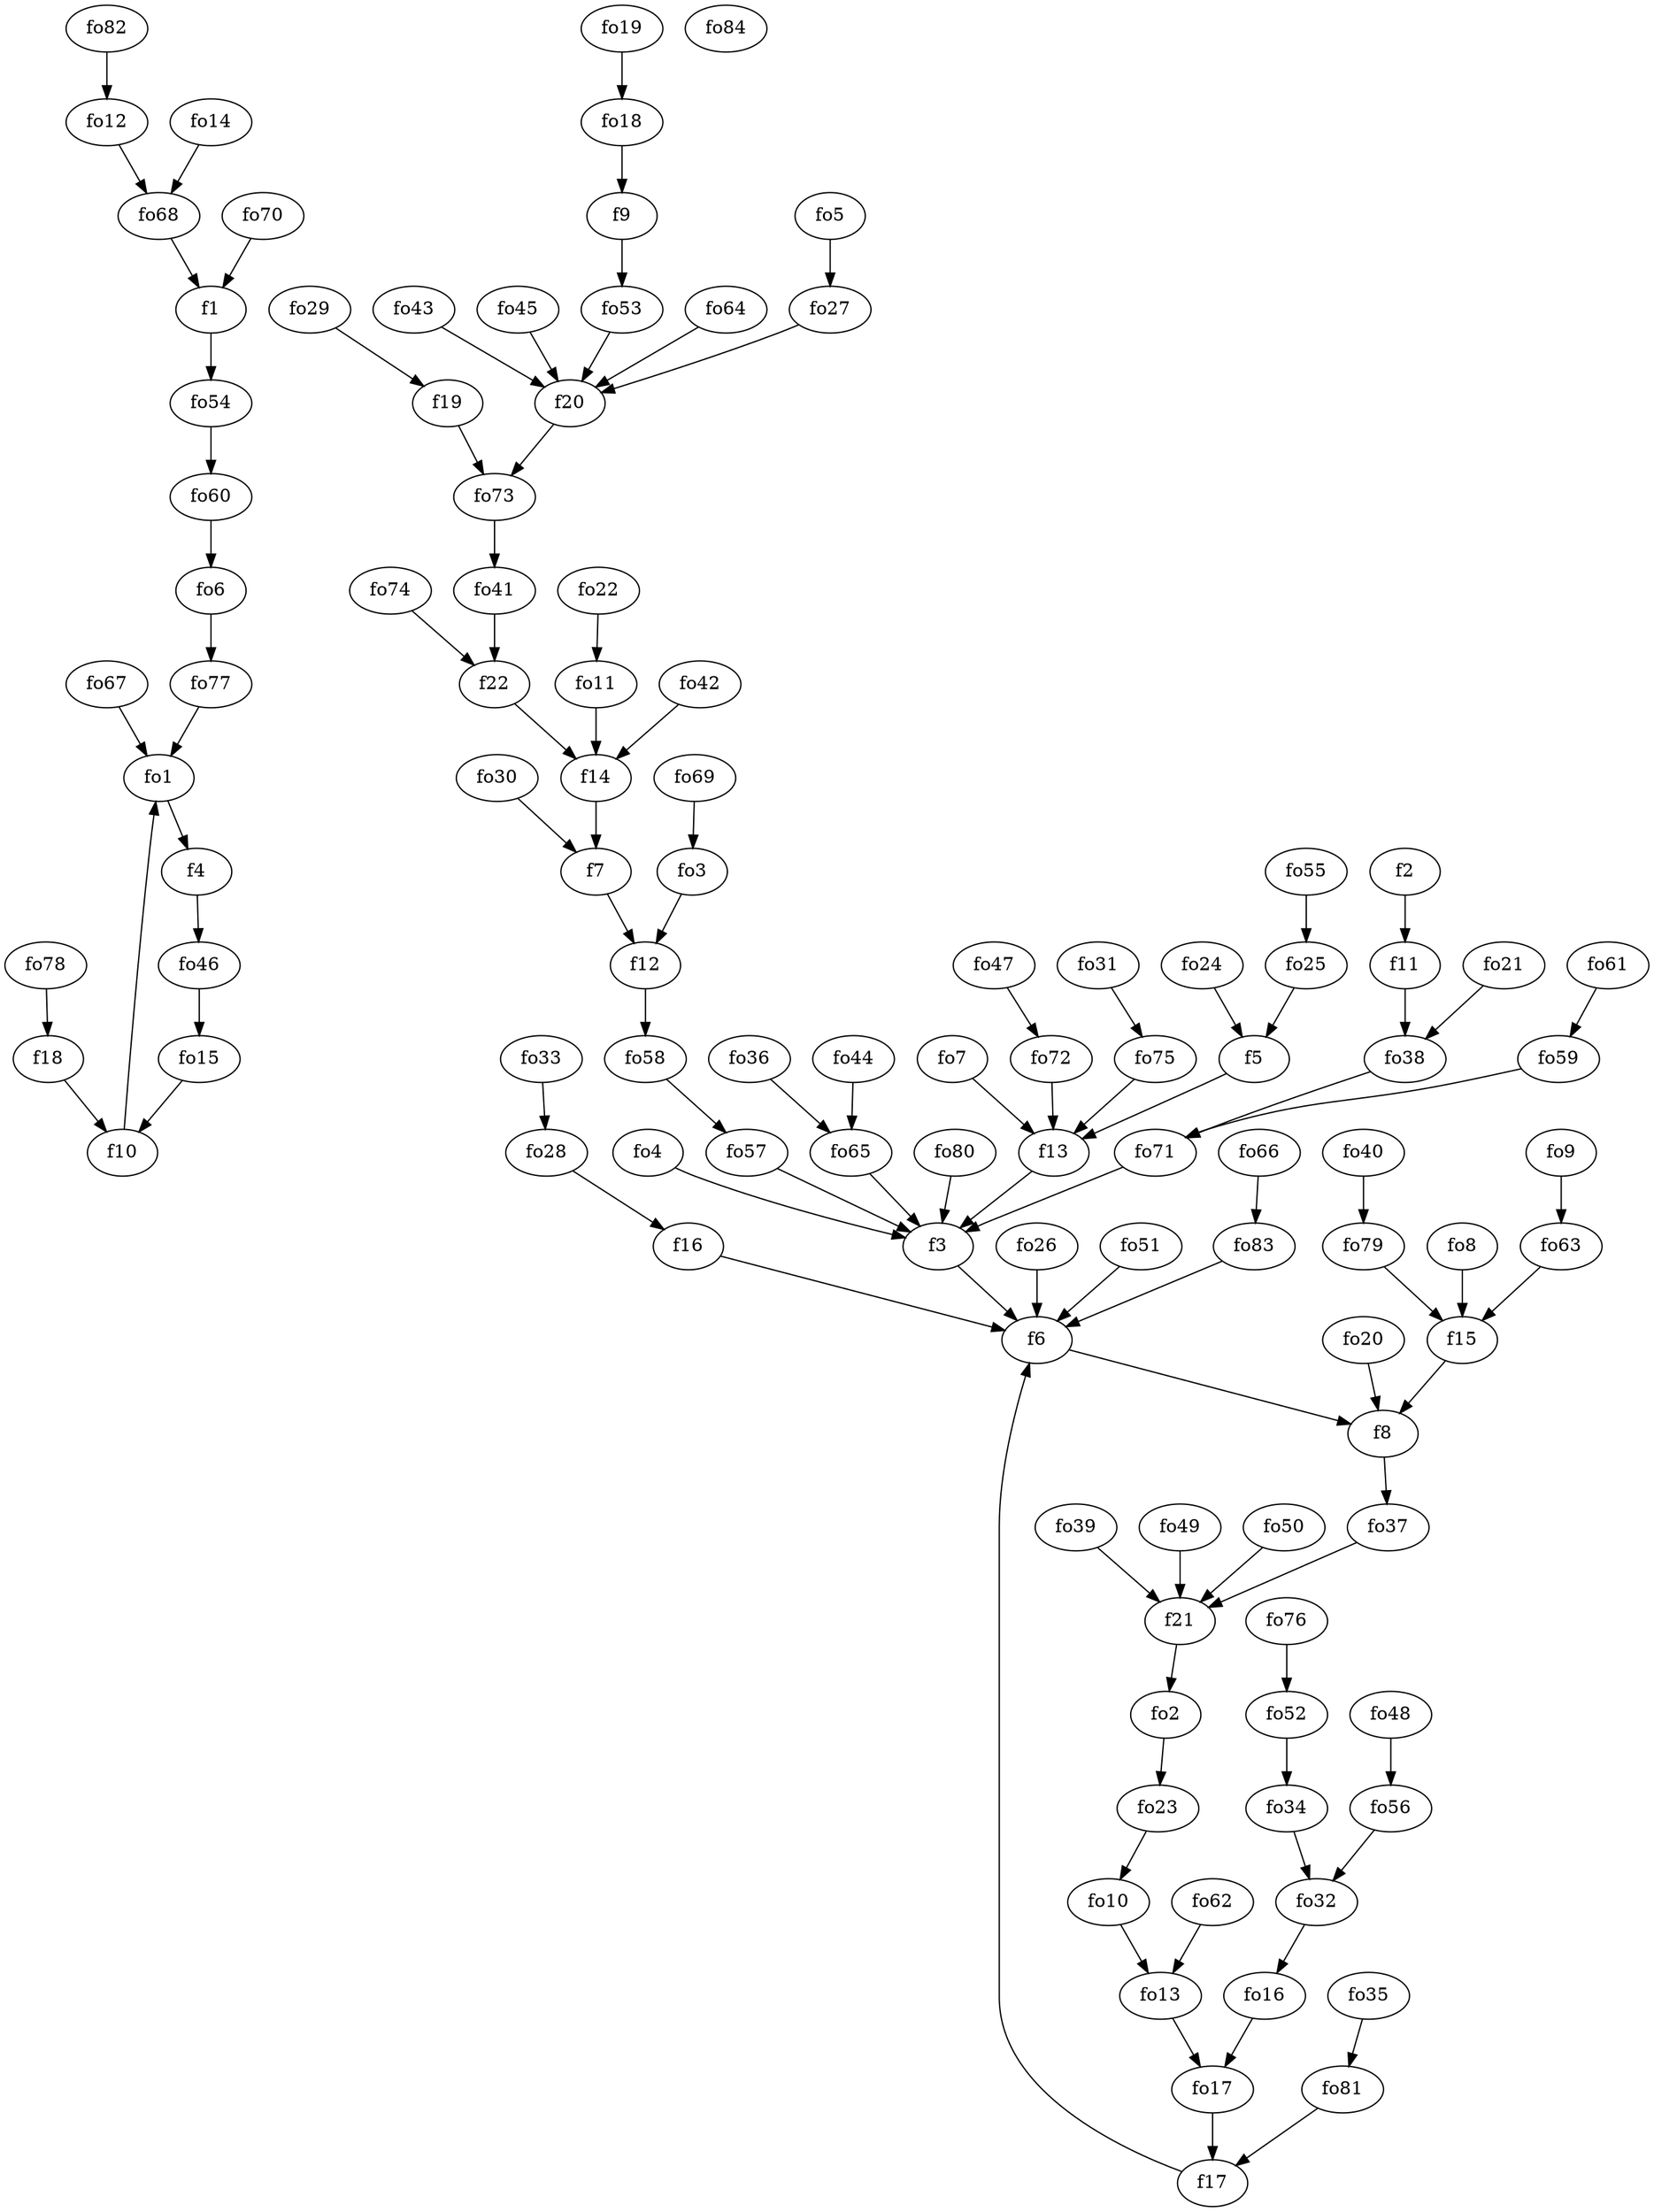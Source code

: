 strict digraph  {
f1;
f2;
f3;
f4;
f5;
f6;
f7;
f8;
f9;
f10;
f11;
f12;
f13;
f14;
f15;
f16;
f17;
f18;
f19;
f20;
f21;
f22;
fo1;
fo2;
fo3;
fo4;
fo5;
fo6;
fo7;
fo8;
fo9;
fo10;
fo11;
fo12;
fo13;
fo14;
fo15;
fo16;
fo17;
fo18;
fo19;
fo20;
fo21;
fo22;
fo23;
fo24;
fo25;
fo26;
fo27;
fo28;
fo29;
fo30;
fo31;
fo32;
fo33;
fo34;
fo35;
fo36;
fo37;
fo38;
fo39;
fo40;
fo41;
fo42;
fo43;
fo44;
fo45;
fo46;
fo47;
fo48;
fo49;
fo50;
fo51;
fo52;
fo53;
fo54;
fo55;
fo56;
fo57;
fo58;
fo59;
fo60;
fo61;
fo62;
fo63;
fo64;
fo65;
fo66;
fo67;
fo68;
fo69;
fo70;
fo71;
fo72;
fo73;
fo74;
fo75;
fo76;
fo77;
fo78;
fo79;
fo80;
fo81;
fo82;
fo83;
fo84;
f1 -> fo54  [weight=2];
f2 -> f11  [weight=2];
f3 -> f6  [weight=2];
f4 -> fo46  [weight=2];
f5 -> f13  [weight=2];
f6 -> f8  [weight=2];
f7 -> f12  [weight=2];
f8 -> fo37  [weight=2];
f9 -> fo53  [weight=2];
f10 -> fo1  [weight=2];
f11 -> fo38  [weight=2];
f12 -> fo58  [weight=2];
f13 -> f3  [weight=2];
f14 -> f7  [weight=2];
f15 -> f8  [weight=2];
f16 -> f6  [weight=2];
f17 -> f6  [weight=2];
f18 -> f10  [weight=2];
f19 -> fo73  [weight=2];
f20 -> fo73  [weight=2];
f21 -> fo2  [weight=2];
f22 -> f14  [weight=2];
fo1 -> f4  [weight=2];
fo2 -> fo23  [weight=2];
fo3 -> f12  [weight=2];
fo4 -> f3  [weight=2];
fo5 -> fo27  [weight=2];
fo6 -> fo77  [weight=2];
fo7 -> f13  [weight=2];
fo8 -> f15  [weight=2];
fo9 -> fo63  [weight=2];
fo10 -> fo13  [weight=2];
fo11 -> f14  [weight=2];
fo12 -> fo68  [weight=2];
fo13 -> fo17  [weight=2];
fo14 -> fo68  [weight=2];
fo15 -> f10  [weight=2];
fo16 -> fo17  [weight=2];
fo17 -> f17  [weight=2];
fo18 -> f9  [weight=2];
fo19 -> fo18  [weight=2];
fo20 -> f8  [weight=2];
fo21 -> fo38  [weight=2];
fo22 -> fo11  [weight=2];
fo23 -> fo10  [weight=2];
fo24 -> f5  [weight=2];
fo25 -> f5  [weight=2];
fo26 -> f6  [weight=2];
fo27 -> f20  [weight=2];
fo28 -> f16  [weight=2];
fo29 -> f19  [weight=2];
fo30 -> f7  [weight=2];
fo31 -> fo75  [weight=2];
fo32 -> fo16  [weight=2];
fo33 -> fo28  [weight=2];
fo34 -> fo32  [weight=2];
fo35 -> fo81  [weight=2];
fo36 -> fo65  [weight=2];
fo37 -> f21  [weight=2];
fo38 -> fo71  [weight=2];
fo39 -> f21  [weight=2];
fo40 -> fo79  [weight=2];
fo41 -> f22  [weight=2];
fo42 -> f14  [weight=2];
fo43 -> f20  [weight=2];
fo44 -> fo65  [weight=2];
fo45 -> f20  [weight=2];
fo46 -> fo15  [weight=2];
fo47 -> fo72  [weight=2];
fo48 -> fo56  [weight=2];
fo49 -> f21  [weight=2];
fo50 -> f21  [weight=2];
fo51 -> f6  [weight=2];
fo52 -> fo34  [weight=2];
fo53 -> f20  [weight=2];
fo54 -> fo60  [weight=2];
fo55 -> fo25  [weight=2];
fo56 -> fo32  [weight=2];
fo57 -> f3  [weight=2];
fo58 -> fo57  [weight=2];
fo59 -> fo71  [weight=2];
fo60 -> fo6  [weight=2];
fo61 -> fo59  [weight=2];
fo62 -> fo13  [weight=2];
fo63 -> f15  [weight=2];
fo64 -> f20  [weight=2];
fo65 -> f3  [weight=2];
fo66 -> fo83  [weight=2];
fo67 -> fo1  [weight=2];
fo68 -> f1  [weight=2];
fo69 -> fo3  [weight=2];
fo70 -> f1  [weight=2];
fo71 -> f3  [weight=2];
fo72 -> f13  [weight=2];
fo73 -> fo41  [weight=2];
fo74 -> f22  [weight=2];
fo75 -> f13  [weight=2];
fo76 -> fo52  [weight=2];
fo77 -> fo1  [weight=2];
fo78 -> f18  [weight=2];
fo79 -> f15  [weight=2];
fo80 -> f3  [weight=2];
fo81 -> f17  [weight=2];
fo82 -> fo12  [weight=2];
fo83 -> f6  [weight=2];
}
